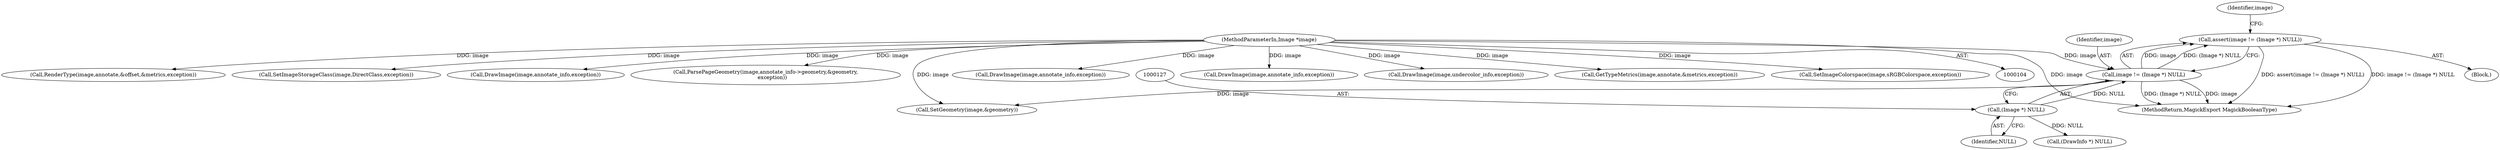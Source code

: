 digraph "0_ImageMagick_f595a1985233c399a05c0c37cc41de16a90dd025@API" {
"1000123" [label="(Call,assert(image != (Image *) NULL))"];
"1000124" [label="(Call,image != (Image *) NULL)"];
"1000105" [label="(MethodParameterIn,Image *image)"];
"1000126" [label="(Call,(Image *) NULL)"];
"1001976" [label="(Call,RenderType(image,annotate,&offset,&metrics,exception))"];
"1000128" [label="(Identifier,NULL)"];
"1000357" [label="(Call,SetImageStorageClass(image,DirectClass,exception))"];
"1000132" [label="(Identifier,image)"];
"1000108" [label="(Block,)"];
"1002029" [label="(Call,DrawImage(image,annotate_info,exception))"];
"1000125" [label="(Identifier,image)"];
"1000339" [label="(Call,ParsePageGeometry(image,annotate_info->geometry,&geometry,\n        exception))"];
"1002049" [label="(MethodReturn,MagickExport MagickBooleanType)"];
"1001970" [label="(Call,DrawImage(image,annotate_info,exception))"];
"1000124" [label="(Call,image != (Image *) NULL)"];
"1001933" [label="(Call,DrawImage(image,annotate_info,exception))"];
"1001855" [label="(Call,DrawImage(image,undercolor_info,exception))"];
"1000153" [label="(Call,(DrawInfo *) NULL)"];
"1000126" [label="(Call,(Image *) NULL)"];
"1000105" [label="(MethodParameterIn,Image *image)"];
"1000321" [label="(Call,SetGeometry(image,&geometry))"];
"1000479" [label="(Call,GetTypeMetrics(image,annotate,&metrics,exception))"];
"1000123" [label="(Call,assert(image != (Image *) NULL))"];
"1000388" [label="(Call,SetImageColorspace(image,sRGBColorspace,exception))"];
"1000123" -> "1000108"  [label="AST: "];
"1000123" -> "1000124"  [label="CFG: "];
"1000124" -> "1000123"  [label="AST: "];
"1000132" -> "1000123"  [label="CFG: "];
"1000123" -> "1002049"  [label="DDG: assert(image != (Image *) NULL)"];
"1000123" -> "1002049"  [label="DDG: image != (Image *) NULL"];
"1000124" -> "1000123"  [label="DDG: image"];
"1000124" -> "1000123"  [label="DDG: (Image *) NULL"];
"1000124" -> "1000126"  [label="CFG: "];
"1000125" -> "1000124"  [label="AST: "];
"1000126" -> "1000124"  [label="AST: "];
"1000124" -> "1002049"  [label="DDG: (Image *) NULL"];
"1000124" -> "1002049"  [label="DDG: image"];
"1000105" -> "1000124"  [label="DDG: image"];
"1000126" -> "1000124"  [label="DDG: NULL"];
"1000124" -> "1000321"  [label="DDG: image"];
"1000105" -> "1000104"  [label="AST: "];
"1000105" -> "1002049"  [label="DDG: image"];
"1000105" -> "1000321"  [label="DDG: image"];
"1000105" -> "1000339"  [label="DDG: image"];
"1000105" -> "1000357"  [label="DDG: image"];
"1000105" -> "1000388"  [label="DDG: image"];
"1000105" -> "1000479"  [label="DDG: image"];
"1000105" -> "1001855"  [label="DDG: image"];
"1000105" -> "1001933"  [label="DDG: image"];
"1000105" -> "1001970"  [label="DDG: image"];
"1000105" -> "1001976"  [label="DDG: image"];
"1000105" -> "1002029"  [label="DDG: image"];
"1000126" -> "1000128"  [label="CFG: "];
"1000127" -> "1000126"  [label="AST: "];
"1000128" -> "1000126"  [label="AST: "];
"1000126" -> "1000153"  [label="DDG: NULL"];
}
